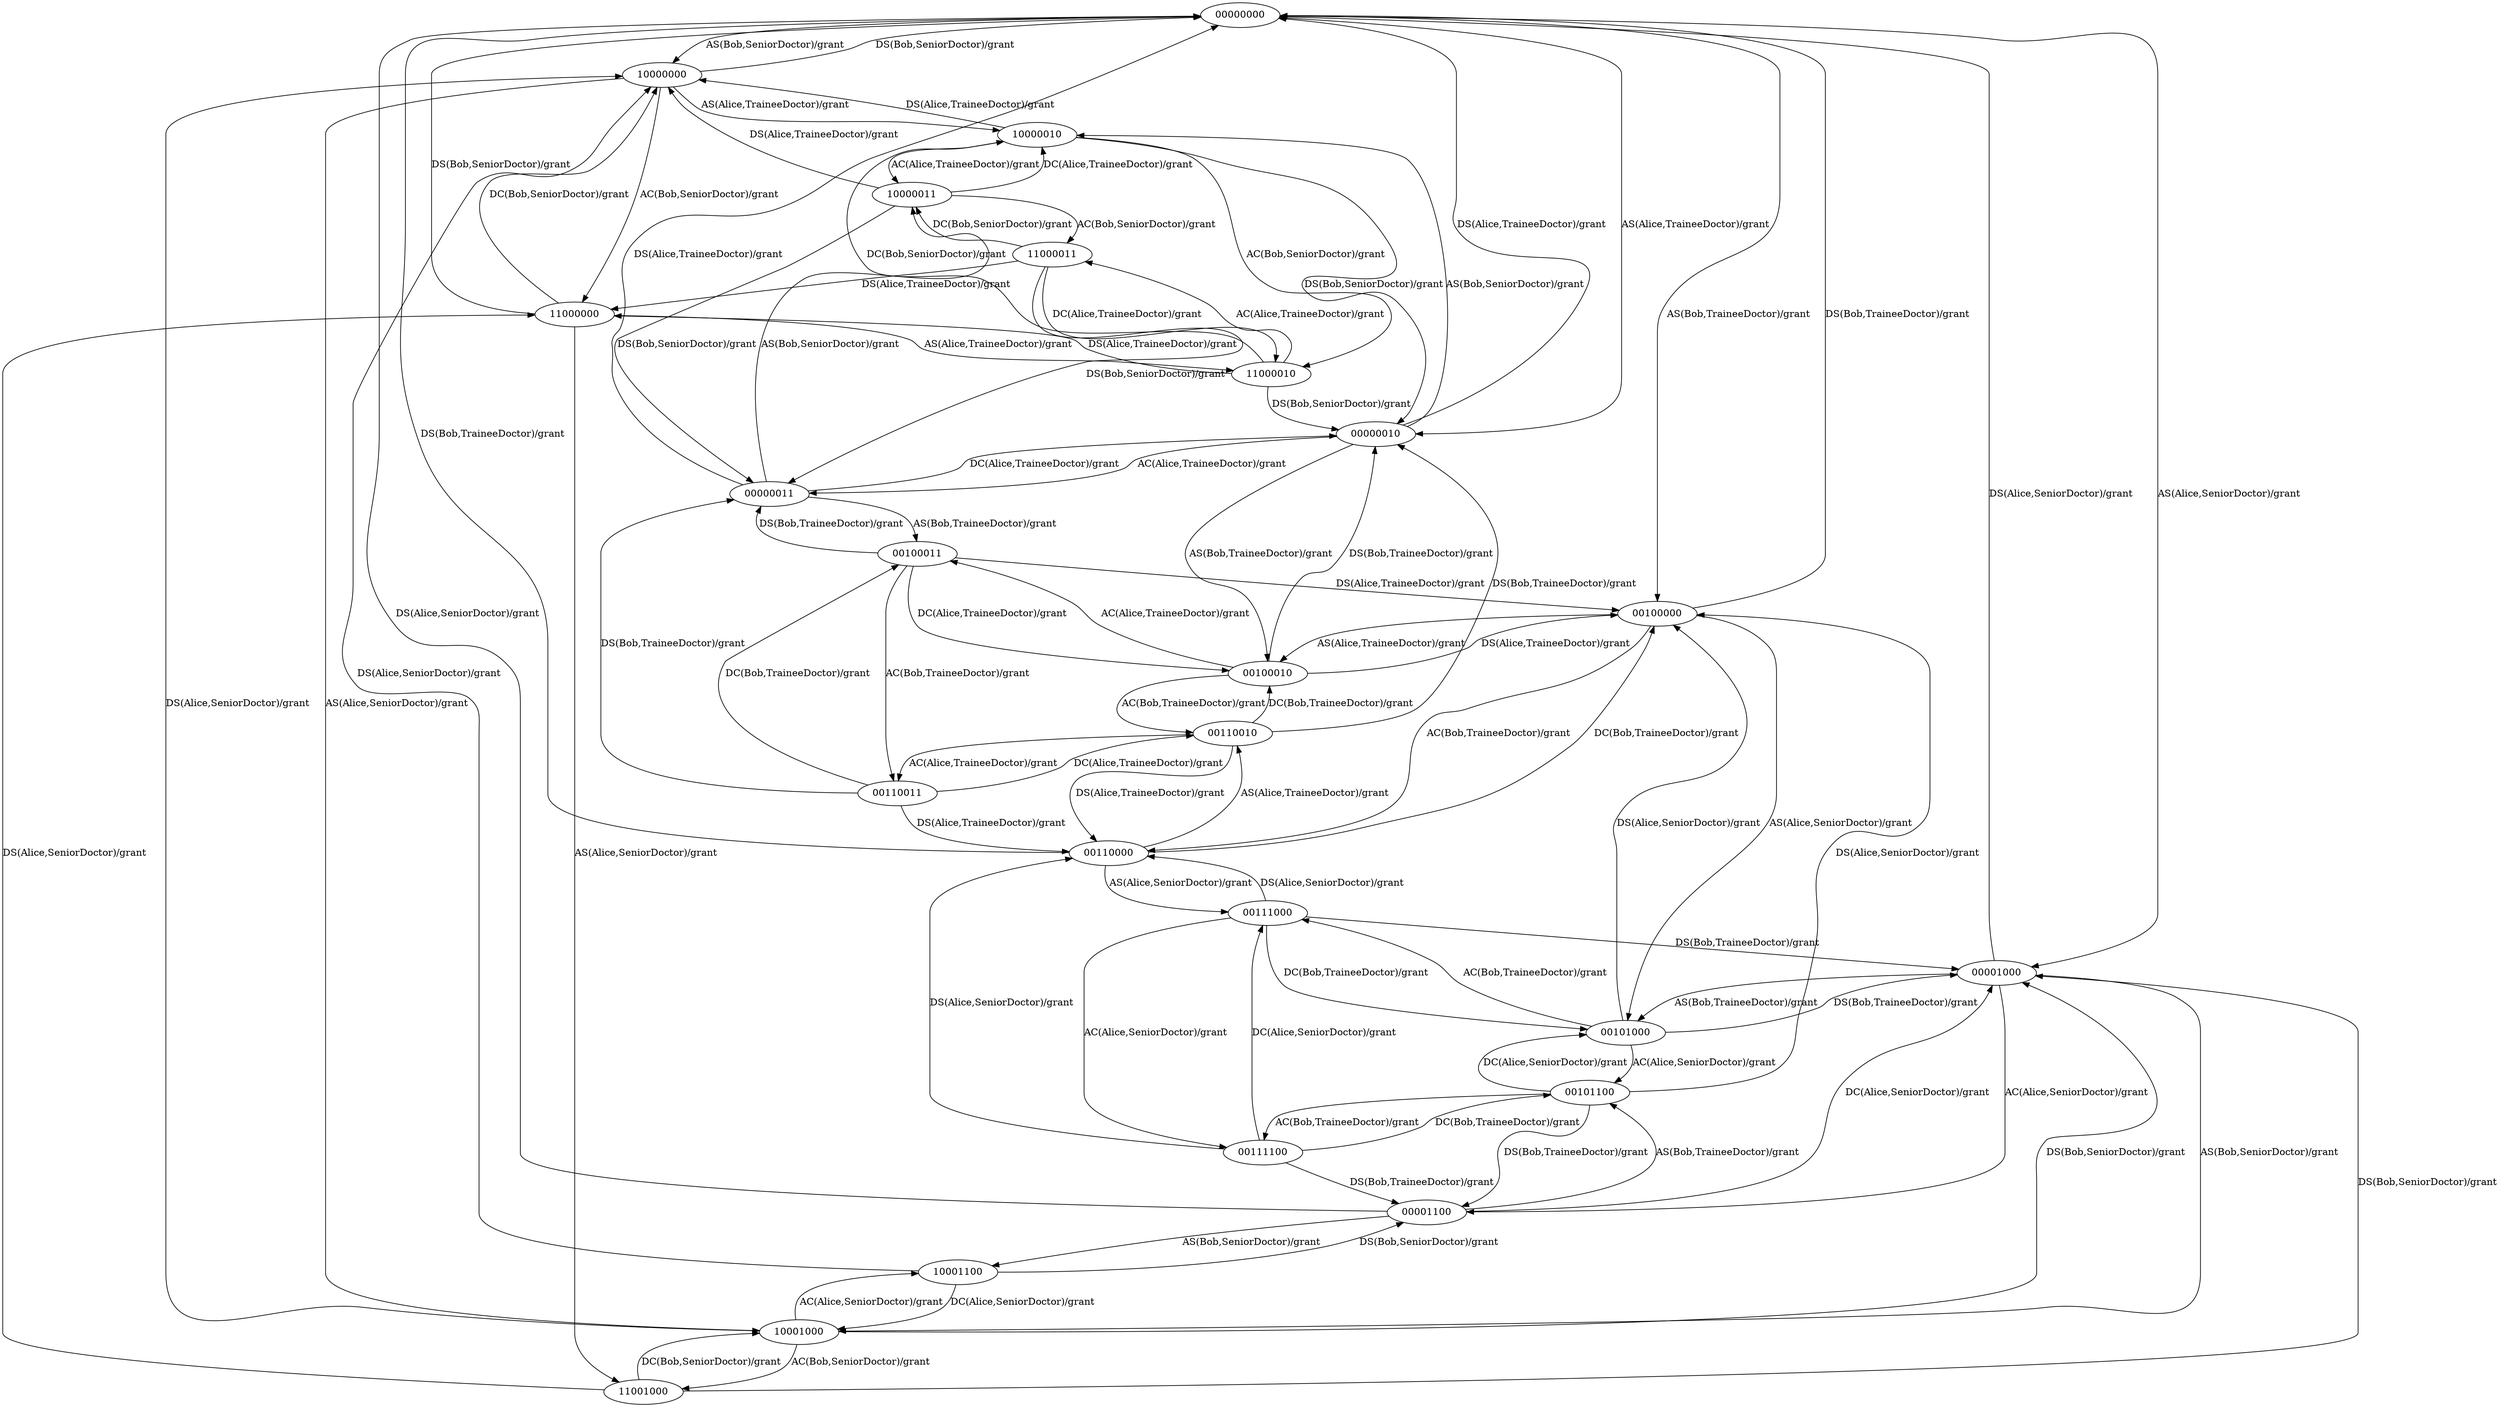 digraph rbac2Fsm {
  00000000 -> 10000000 [ label ="AS(Bob,SeniorDoctor)/grant"];
  00000000 -> 00001000 [ label ="AS(Alice,SeniorDoctor)/grant"];
  00000000 -> 00100000 [ label ="AS(Bob,TraineeDoctor)/grant"];
  00000000 -> 00000010 [ label ="AS(Alice,TraineeDoctor)/grant"];
  10000000 -> 00000000 [ label ="DS(Bob,SeniorDoctor)/grant"];
  10000000 -> 11000000 [ label ="AC(Bob,SeniorDoctor)/grant"];
  10000000 -> 10001000 [ label ="AS(Alice,SeniorDoctor)/grant"];
  10000000 -> 10000010 [ label ="AS(Alice,TraineeDoctor)/grant"];
  00001000 -> 10001000 [ label ="AS(Bob,SeniorDoctor)/grant"];
  00001000 -> 00000000 [ label ="DS(Alice,SeniorDoctor)/grant"];
  00001000 -> 00001100 [ label ="AC(Alice,SeniorDoctor)/grant"];
  00001000 -> 00101000 [ label ="AS(Bob,TraineeDoctor)/grant"];
  00100000 -> 00101000 [ label ="AS(Alice,SeniorDoctor)/grant"];
  00100000 -> 00000000 [ label ="DS(Bob,TraineeDoctor)/grant"];
  00100000 -> 00110000 [ label ="AC(Bob,TraineeDoctor)/grant"];
  00100000 -> 00100010 [ label ="AS(Alice,TraineeDoctor)/grant"];
  00000010 -> 10000010 [ label ="AS(Bob,SeniorDoctor)/grant"];
  00000010 -> 00100010 [ label ="AS(Bob,TraineeDoctor)/grant"];
  00000010 -> 00000000 [ label ="DS(Alice,TraineeDoctor)/grant"];
  00000010 -> 00000011 [ label ="AC(Alice,TraineeDoctor)/grant"];
  11000000 -> 00000000 [ label ="DS(Bob,SeniorDoctor)/grant"];
  11000000 -> 10000000 [ label ="DC(Bob,SeniorDoctor)/grant"];
  11000000 -> 11001000 [ label ="AS(Alice,SeniorDoctor)/grant"];
  11000000 -> 11000010 [ label ="AS(Alice,TraineeDoctor)/grant"];
  10001000 -> 00001000 [ label ="DS(Bob,SeniorDoctor)/grant"];
  10001000 -> 11001000 [ label ="AC(Bob,SeniorDoctor)/grant"];
  10001000 -> 10000000 [ label ="DS(Alice,SeniorDoctor)/grant"];
  10001000 -> 10001100 [ label ="AC(Alice,SeniorDoctor)/grant"];
  10000010 -> 00000010 [ label ="DS(Bob,SeniorDoctor)/grant"];
  10000010 -> 11000010 [ label ="AC(Bob,SeniorDoctor)/grant"];
  10000010 -> 10000000 [ label ="DS(Alice,TraineeDoctor)/grant"];
  10000010 -> 10000011 [ label ="AC(Alice,TraineeDoctor)/grant"];
  00001100 -> 10001100 [ label ="AS(Bob,SeniorDoctor)/grant"];
  00001100 -> 00000000 [ label ="DS(Alice,SeniorDoctor)/grant"];
  00001100 -> 00001000 [ label ="DC(Alice,SeniorDoctor)/grant"];
  00001100 -> 00101100 [ label ="AS(Bob,TraineeDoctor)/grant"];
  00101000 -> 00100000 [ label ="DS(Alice,SeniorDoctor)/grant"];
  00101000 -> 00101100 [ label ="AC(Alice,SeniorDoctor)/grant"];
  00101000 -> 00001000 [ label ="DS(Bob,TraineeDoctor)/grant"];
  00101000 -> 00111000 [ label ="AC(Bob,TraineeDoctor)/grant"];
  00110000 -> 00111000 [ label ="AS(Alice,SeniorDoctor)/grant"];
  00110000 -> 00000000 [ label ="DS(Bob,TraineeDoctor)/grant"];
  00110000 -> 00100000 [ label ="DC(Bob,TraineeDoctor)/grant"];
  00110000 -> 00110010 [ label ="AS(Alice,TraineeDoctor)/grant"];
  00100010 -> 00000010 [ label ="DS(Bob,TraineeDoctor)/grant"];
  00100010 -> 00110010 [ label ="AC(Bob,TraineeDoctor)/grant"];
  00100010 -> 00100000 [ label ="DS(Alice,TraineeDoctor)/grant"];
  00100010 -> 00100011 [ label ="AC(Alice,TraineeDoctor)/grant"];
  00000011 -> 10000011 [ label ="AS(Bob,SeniorDoctor)/grant"];
  00000011 -> 00100011 [ label ="AS(Bob,TraineeDoctor)/grant"];
  00000011 -> 00000000 [ label ="DS(Alice,TraineeDoctor)/grant"];
  00000011 -> 00000010 [ label ="DC(Alice,TraineeDoctor)/grant"];
  11001000 -> 00001000 [ label ="DS(Bob,SeniorDoctor)/grant"];
  11001000 -> 10001000 [ label ="DC(Bob,SeniorDoctor)/grant"];
  11001000 -> 11000000 [ label ="DS(Alice,SeniorDoctor)/grant"];
  11000010 -> 00000010 [ label ="DS(Bob,SeniorDoctor)/grant"];
  11000010 -> 10000010 [ label ="DC(Bob,SeniorDoctor)/grant"];
  11000010 -> 11000000 [ label ="DS(Alice,TraineeDoctor)/grant"];
  11000010 -> 11000011 [ label ="AC(Alice,TraineeDoctor)/grant"];
  10001100 -> 00001100 [ label ="DS(Bob,SeniorDoctor)/grant"];
  10001100 -> 10000000 [ label ="DS(Alice,SeniorDoctor)/grant"];
  10001100 -> 10001000 [ label ="DC(Alice,SeniorDoctor)/grant"];
  10000011 -> 00000011 [ label ="DS(Bob,SeniorDoctor)/grant"];
  10000011 -> 11000011 [ label ="AC(Bob,SeniorDoctor)/grant"];
  10000011 -> 10000000 [ label ="DS(Alice,TraineeDoctor)/grant"];
  10000011 -> 10000010 [ label ="DC(Alice,TraineeDoctor)/grant"];
  00101100 -> 00100000 [ label ="DS(Alice,SeniorDoctor)/grant"];
  00101100 -> 00101000 [ label ="DC(Alice,SeniorDoctor)/grant"];
  00101100 -> 00001100 [ label ="DS(Bob,TraineeDoctor)/grant"];
  00101100 -> 00111100 [ label ="AC(Bob,TraineeDoctor)/grant"];
  00111000 -> 00110000 [ label ="DS(Alice,SeniorDoctor)/grant"];
  00111000 -> 00111100 [ label ="AC(Alice,SeniorDoctor)/grant"];
  00111000 -> 00001000 [ label ="DS(Bob,TraineeDoctor)/grant"];
  00111000 -> 00101000 [ label ="DC(Bob,TraineeDoctor)/grant"];
  00110010 -> 00000010 [ label ="DS(Bob,TraineeDoctor)/grant"];
  00110010 -> 00100010 [ label ="DC(Bob,TraineeDoctor)/grant"];
  00110010 -> 00110000 [ label ="DS(Alice,TraineeDoctor)/grant"];
  00110010 -> 00110011 [ label ="AC(Alice,TraineeDoctor)/grant"];
  00100011 -> 00000011 [ label ="DS(Bob,TraineeDoctor)/grant"];
  00100011 -> 00110011 [ label ="AC(Bob,TraineeDoctor)/grant"];
  00100011 -> 00100000 [ label ="DS(Alice,TraineeDoctor)/grant"];
  00100011 -> 00100010 [ label ="DC(Alice,TraineeDoctor)/grant"];
  11000011 -> 00000011 [ label ="DS(Bob,SeniorDoctor)/grant"];
  11000011 -> 10000011 [ label ="DC(Bob,SeniorDoctor)/grant"];
  11000011 -> 11000000 [ label ="DS(Alice,TraineeDoctor)/grant"];
  11000011 -> 11000010 [ label ="DC(Alice,TraineeDoctor)/grant"];
  00111100 -> 00110000 [ label ="DS(Alice,SeniorDoctor)/grant"];
  00111100 -> 00111000 [ label ="DC(Alice,SeniorDoctor)/grant"];
  00111100 -> 00001100 [ label ="DS(Bob,TraineeDoctor)/grant"];
  00111100 -> 00101100 [ label ="DC(Bob,TraineeDoctor)/grant"];
  00110011 -> 00000011 [ label ="DS(Bob,TraineeDoctor)/grant"];
  00110011 -> 00100011 [ label ="DC(Bob,TraineeDoctor)/grant"];
  00110011 -> 00110000 [ label ="DS(Alice,TraineeDoctor)/grant"];
  00110011 -> 00110010 [ label ="DC(Alice,TraineeDoctor)/grant"];
}
